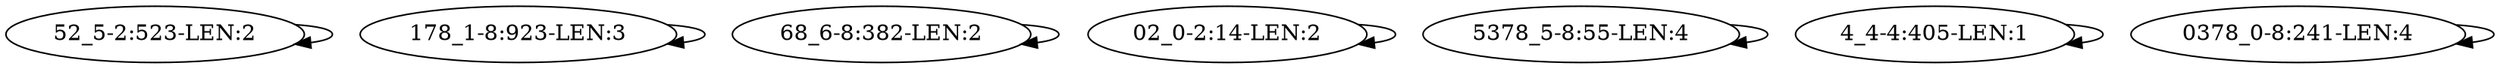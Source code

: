 digraph G {
    "52_5-2:523-LEN:2" -> "52_5-2:523-LEN:2";
    "178_1-8:923-LEN:3" -> "178_1-8:923-LEN:3";
    "68_6-8:382-LEN:2" -> "68_6-8:382-LEN:2";
    "02_0-2:14-LEN:2" -> "02_0-2:14-LEN:2";
    "5378_5-8:55-LEN:4" -> "5378_5-8:55-LEN:4";
    "4_4-4:405-LEN:1" -> "4_4-4:405-LEN:1";
    "0378_0-8:241-LEN:4" -> "0378_0-8:241-LEN:4";
}
